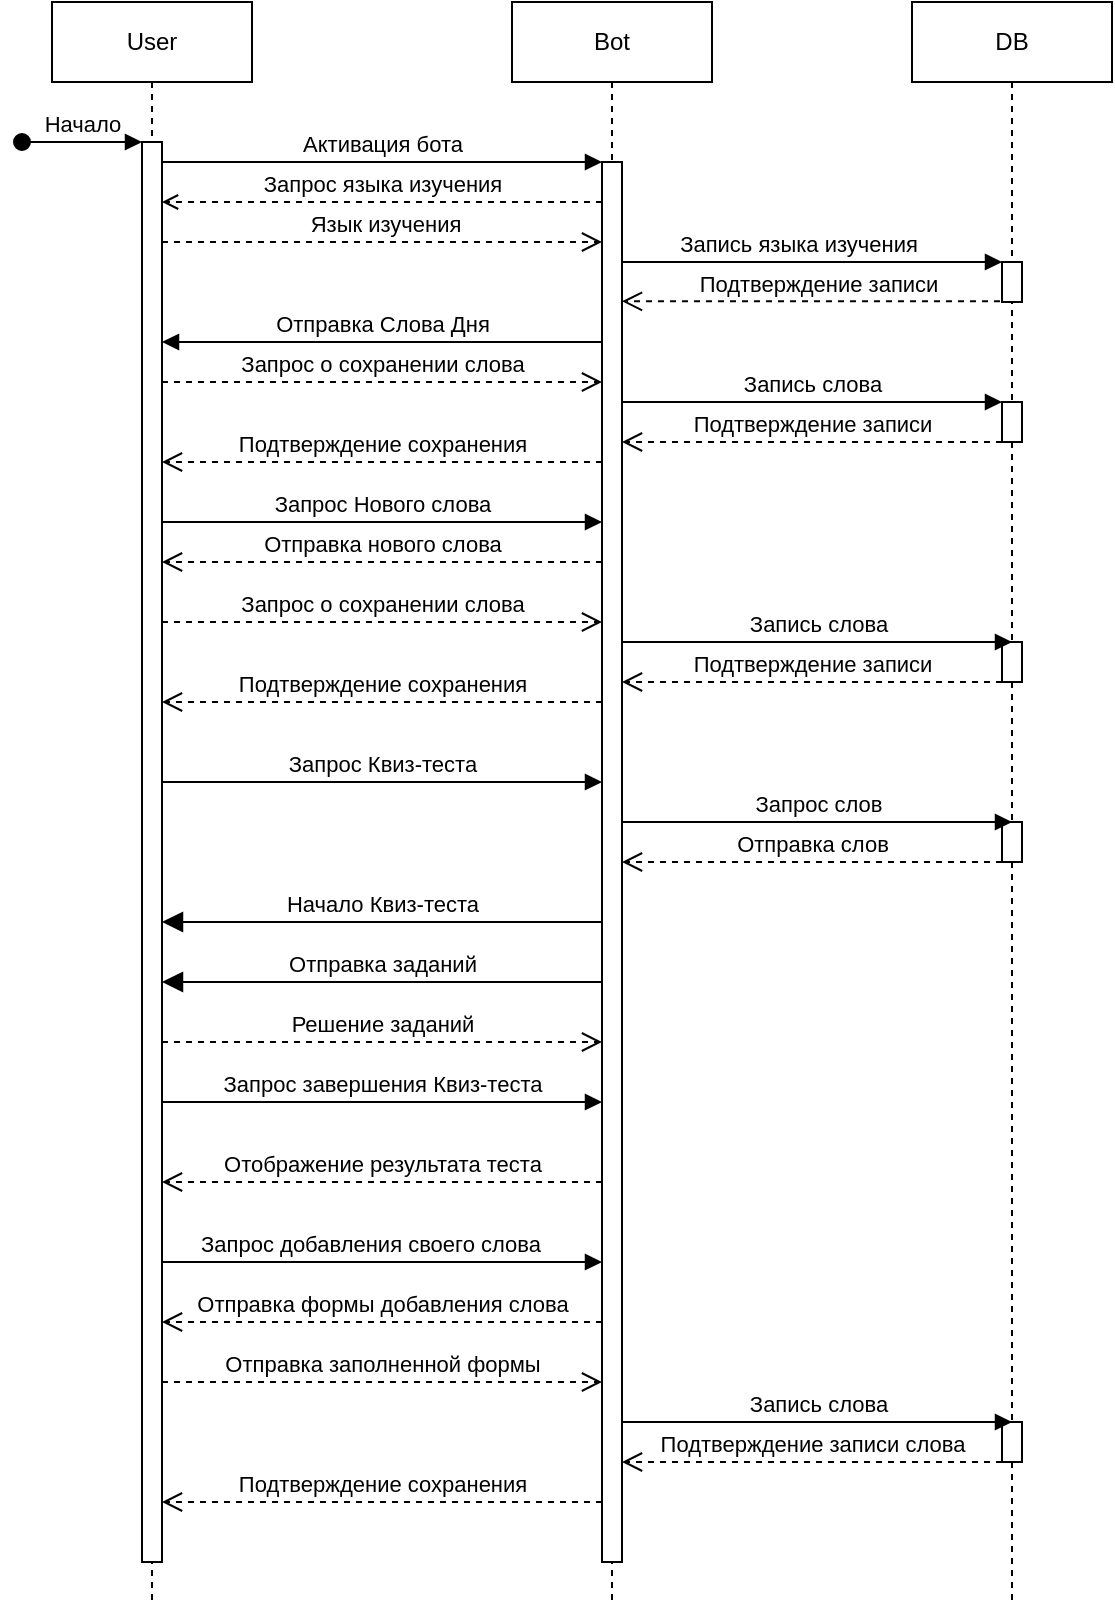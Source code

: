 <mxfile version="22.0.0" type="device">
  <diagram name="Page-1" id="2YBvvXClWsGukQMizWep">
    <mxGraphModel dx="514" dy="463" grid="1" gridSize="10" guides="1" tooltips="1" connect="1" arrows="1" fold="1" page="1" pageScale="1" pageWidth="850" pageHeight="1100" math="0" shadow="0">
      <root>
        <mxCell id="0" />
        <mxCell id="1" parent="0" />
        <mxCell id="aM9ryv3xv72pqoxQDRHE-1" value="User" style="shape=umlLifeline;perimeter=lifelinePerimeter;whiteSpace=wrap;html=1;container=0;dropTarget=0;collapsible=0;recursiveResize=0;outlineConnect=0;portConstraint=eastwest;newEdgeStyle={&quot;edgeStyle&quot;:&quot;elbowEdgeStyle&quot;,&quot;elbow&quot;:&quot;vertical&quot;,&quot;curved&quot;:0,&quot;rounded&quot;:0};" parent="1" vertex="1">
          <mxGeometry x="40" y="40" width="100" height="800" as="geometry" />
        </mxCell>
        <mxCell id="aM9ryv3xv72pqoxQDRHE-2" value="" style="html=1;points=[];perimeter=orthogonalPerimeter;outlineConnect=0;targetShapes=umlLifeline;portConstraint=eastwest;newEdgeStyle={&quot;edgeStyle&quot;:&quot;elbowEdgeStyle&quot;,&quot;elbow&quot;:&quot;vertical&quot;,&quot;curved&quot;:0,&quot;rounded&quot;:0};" parent="aM9ryv3xv72pqoxQDRHE-1" vertex="1">
          <mxGeometry x="45" y="70" width="10" height="710" as="geometry" />
        </mxCell>
        <mxCell id="aM9ryv3xv72pqoxQDRHE-3" value="Начало" style="html=1;verticalAlign=bottom;startArrow=oval;endArrow=block;startSize=8;edgeStyle=elbowEdgeStyle;elbow=vertical;curved=0;rounded=0;" parent="aM9ryv3xv72pqoxQDRHE-1" target="aM9ryv3xv72pqoxQDRHE-2" edge="1">
          <mxGeometry relative="1" as="geometry">
            <mxPoint x="-15" y="70" as="sourcePoint" />
          </mxGeometry>
        </mxCell>
        <mxCell id="aM9ryv3xv72pqoxQDRHE-5" value="Bot" style="shape=umlLifeline;perimeter=lifelinePerimeter;whiteSpace=wrap;html=1;container=0;dropTarget=0;collapsible=0;recursiveResize=0;outlineConnect=0;portConstraint=eastwest;newEdgeStyle={&quot;edgeStyle&quot;:&quot;elbowEdgeStyle&quot;,&quot;elbow&quot;:&quot;vertical&quot;,&quot;curved&quot;:0,&quot;rounded&quot;:0};" parent="1" vertex="1">
          <mxGeometry x="270" y="40" width="100" height="800" as="geometry" />
        </mxCell>
        <mxCell id="aM9ryv3xv72pqoxQDRHE-6" value="" style="html=1;points=[];perimeter=orthogonalPerimeter;outlineConnect=0;targetShapes=umlLifeline;portConstraint=eastwest;newEdgeStyle={&quot;edgeStyle&quot;:&quot;elbowEdgeStyle&quot;,&quot;elbow&quot;:&quot;vertical&quot;,&quot;curved&quot;:0,&quot;rounded&quot;:0};" parent="aM9ryv3xv72pqoxQDRHE-5" vertex="1">
          <mxGeometry x="45" y="80" width="10" height="700" as="geometry" />
        </mxCell>
        <mxCell id="aM9ryv3xv72pqoxQDRHE-7" value="Активация бота" style="html=1;verticalAlign=bottom;endArrow=block;edgeStyle=elbowEdgeStyle;elbow=vertical;curved=0;rounded=0;" parent="1" source="aM9ryv3xv72pqoxQDRHE-2" target="aM9ryv3xv72pqoxQDRHE-6" edge="1">
          <mxGeometry relative="1" as="geometry">
            <mxPoint x="195" y="130" as="sourcePoint" />
            <Array as="points">
              <mxPoint x="180" y="120" />
            </Array>
          </mxGeometry>
        </mxCell>
        <mxCell id="aM9ryv3xv72pqoxQDRHE-8" value="Подтверждение записи" style="html=1;verticalAlign=bottom;endArrow=open;dashed=1;endSize=8;edgeStyle=elbowEdgeStyle;elbow=vertical;curved=0;rounded=0;exitX=0.5;exitY=0.983;exitDx=0;exitDy=0;exitPerimeter=0;" parent="1" source="IaazxQ_HQGSogyqd4juv-2" target="aM9ryv3xv72pqoxQDRHE-6" edge="1">
          <mxGeometry relative="1" as="geometry">
            <mxPoint x="270" y="189.66" as="targetPoint" />
            <Array as="points">
              <mxPoint x="365" y="189.66" />
            </Array>
            <mxPoint x="440" y="189.66" as="sourcePoint" />
          </mxGeometry>
        </mxCell>
        <mxCell id="aM9ryv3xv72pqoxQDRHE-9" value="Запрос языка изучения" style="html=1;verticalAlign=bottom;endArrow=open;edgeStyle=elbowEdgeStyle;elbow=vertical;curved=0;rounded=0;dashed=1;endFill=0;" parent="1" source="aM9ryv3xv72pqoxQDRHE-6" target="aM9ryv3xv72pqoxQDRHE-2" edge="1">
          <mxGeometry relative="1" as="geometry">
            <mxPoint x="175" y="160" as="sourcePoint" />
            <Array as="points">
              <mxPoint x="190" y="140" />
            </Array>
            <mxPoint x="100" y="160" as="targetPoint" />
          </mxGeometry>
        </mxCell>
        <mxCell id="aM9ryv3xv72pqoxQDRHE-10" value="&amp;nbsp;Язык изучения" style="html=1;verticalAlign=bottom;endArrow=open;dashed=1;endSize=8;edgeStyle=elbowEdgeStyle;elbow=vertical;curved=0;rounded=0;" parent="1" source="aM9ryv3xv72pqoxQDRHE-2" target="aM9ryv3xv72pqoxQDRHE-6" edge="1">
          <mxGeometry relative="1" as="geometry">
            <mxPoint x="265" y="160" as="targetPoint" />
            <Array as="points">
              <mxPoint x="180" y="160" />
            </Array>
            <mxPoint x="100" y="160" as="sourcePoint" />
          </mxGeometry>
        </mxCell>
        <mxCell id="IaazxQ_HQGSogyqd4juv-1" value="DB" style="shape=umlLifeline;perimeter=lifelinePerimeter;whiteSpace=wrap;html=1;container=0;dropTarget=0;collapsible=0;recursiveResize=0;outlineConnect=0;portConstraint=eastwest;newEdgeStyle={&quot;edgeStyle&quot;:&quot;elbowEdgeStyle&quot;,&quot;elbow&quot;:&quot;vertical&quot;,&quot;curved&quot;:0,&quot;rounded&quot;:0};" vertex="1" parent="1">
          <mxGeometry x="470" y="40" width="100" height="800" as="geometry" />
        </mxCell>
        <mxCell id="IaazxQ_HQGSogyqd4juv-2" value="" style="html=1;points=[];perimeter=orthogonalPerimeter;outlineConnect=0;targetShapes=umlLifeline;portConstraint=eastwest;newEdgeStyle={&quot;edgeStyle&quot;:&quot;elbowEdgeStyle&quot;,&quot;elbow&quot;:&quot;vertical&quot;,&quot;curved&quot;:0,&quot;rounded&quot;:0};" vertex="1" parent="IaazxQ_HQGSogyqd4juv-1">
          <mxGeometry x="45" y="130" width="10" height="20" as="geometry" />
        </mxCell>
        <mxCell id="IaazxQ_HQGSogyqd4juv-8" value="" style="html=1;points=[];perimeter=orthogonalPerimeter;outlineConnect=0;targetShapes=umlLifeline;portConstraint=eastwest;newEdgeStyle={&quot;edgeStyle&quot;:&quot;elbowEdgeStyle&quot;,&quot;elbow&quot;:&quot;vertical&quot;,&quot;curved&quot;:0,&quot;rounded&quot;:0};" vertex="1" parent="IaazxQ_HQGSogyqd4juv-1">
          <mxGeometry x="45" y="200" width="10" height="20" as="geometry" />
        </mxCell>
        <mxCell id="IaazxQ_HQGSogyqd4juv-17" value="" style="html=1;points=[];perimeter=orthogonalPerimeter;outlineConnect=0;targetShapes=umlLifeline;portConstraint=eastwest;newEdgeStyle={&quot;edgeStyle&quot;:&quot;elbowEdgeStyle&quot;,&quot;elbow&quot;:&quot;vertical&quot;,&quot;curved&quot;:0,&quot;rounded&quot;:0};" vertex="1" parent="IaazxQ_HQGSogyqd4juv-1">
          <mxGeometry x="45" y="320" width="10" height="20" as="geometry" />
        </mxCell>
        <mxCell id="IaazxQ_HQGSogyqd4juv-18" value="Запись слова" style="html=1;verticalAlign=bottom;endArrow=block;edgeStyle=elbowEdgeStyle;elbow=vertical;curved=0;rounded=0;" edge="1" parent="IaazxQ_HQGSogyqd4juv-1" source="aM9ryv3xv72pqoxQDRHE-6">
          <mxGeometry relative="1" as="geometry">
            <mxPoint x="-125" y="320" as="sourcePoint" />
            <Array as="points">
              <mxPoint x="-35" y="320" />
            </Array>
            <mxPoint x="50" y="320" as="targetPoint" />
          </mxGeometry>
        </mxCell>
        <mxCell id="IaazxQ_HQGSogyqd4juv-29" value="" style="html=1;points=[];perimeter=orthogonalPerimeter;outlineConnect=0;targetShapes=umlLifeline;portConstraint=eastwest;newEdgeStyle={&quot;edgeStyle&quot;:&quot;elbowEdgeStyle&quot;,&quot;elbow&quot;:&quot;vertical&quot;,&quot;curved&quot;:0,&quot;rounded&quot;:0};" vertex="1" parent="IaazxQ_HQGSogyqd4juv-1">
          <mxGeometry x="45" y="410" width="10" height="20" as="geometry" />
        </mxCell>
        <mxCell id="IaazxQ_HQGSogyqd4juv-30" value="Запрос слов" style="html=1;verticalAlign=bottom;endArrow=block;edgeStyle=elbowEdgeStyle;elbow=vertical;curved=0;rounded=0;" edge="1" parent="IaazxQ_HQGSogyqd4juv-1" source="aM9ryv3xv72pqoxQDRHE-6">
          <mxGeometry relative="1" as="geometry">
            <mxPoint x="-125" y="410" as="sourcePoint" />
            <Array as="points">
              <mxPoint x="-35" y="410" />
            </Array>
            <mxPoint x="50" y="410" as="targetPoint" />
          </mxGeometry>
        </mxCell>
        <mxCell id="IaazxQ_HQGSogyqd4juv-43" value="" style="html=1;points=[];perimeter=orthogonalPerimeter;outlineConnect=0;targetShapes=umlLifeline;portConstraint=eastwest;newEdgeStyle={&quot;edgeStyle&quot;:&quot;elbowEdgeStyle&quot;,&quot;elbow&quot;:&quot;vertical&quot;,&quot;curved&quot;:0,&quot;rounded&quot;:0};" vertex="1" parent="IaazxQ_HQGSogyqd4juv-1">
          <mxGeometry x="45" y="710" width="10" height="20" as="geometry" />
        </mxCell>
        <mxCell id="IaazxQ_HQGSogyqd4juv-44" value="Запись слова" style="html=1;verticalAlign=bottom;endArrow=block;edgeStyle=elbowEdgeStyle;elbow=vertical;curved=0;rounded=0;" edge="1" parent="IaazxQ_HQGSogyqd4juv-1">
          <mxGeometry relative="1" as="geometry">
            <mxPoint x="-145" y="710" as="sourcePoint" />
            <Array as="points">
              <mxPoint x="-35" y="710" />
            </Array>
            <mxPoint x="50" y="710" as="targetPoint" />
          </mxGeometry>
        </mxCell>
        <mxCell id="IaazxQ_HQGSogyqd4juv-45" value="Подтверждение записи слова" style="html=1;verticalAlign=bottom;endArrow=open;dashed=1;endSize=8;edgeStyle=elbowEdgeStyle;elbow=vertical;curved=0;rounded=0;" edge="1" parent="IaazxQ_HQGSogyqd4juv-1" source="IaazxQ_HQGSogyqd4juv-43">
          <mxGeometry relative="1" as="geometry">
            <mxPoint x="-145" y="730" as="targetPoint" />
            <Array as="points">
              <mxPoint x="-40" y="730" />
            </Array>
            <mxPoint x="45" y="730.34" as="sourcePoint" />
          </mxGeometry>
        </mxCell>
        <mxCell id="IaazxQ_HQGSogyqd4juv-4" value="Запись языка изучения" style="html=1;verticalAlign=bottom;endArrow=block;edgeStyle=elbowEdgeStyle;elbow=vertical;curved=0;rounded=0;" edge="1" parent="1" source="aM9ryv3xv72pqoxQDRHE-6" target="IaazxQ_HQGSogyqd4juv-2">
          <mxGeometry x="-0.077" relative="1" as="geometry">
            <mxPoint x="280" y="170" as="sourcePoint" />
            <Array as="points">
              <mxPoint x="365" y="170" />
            </Array>
            <mxPoint x="410" y="170" as="targetPoint" />
            <mxPoint as="offset" />
          </mxGeometry>
        </mxCell>
        <mxCell id="IaazxQ_HQGSogyqd4juv-5" value="Запись слова" style="html=1;verticalAlign=bottom;endArrow=block;edgeStyle=elbowEdgeStyle;elbow=vertical;curved=0;rounded=0;" edge="1" parent="1" source="aM9ryv3xv72pqoxQDRHE-6" target="IaazxQ_HQGSogyqd4juv-8">
          <mxGeometry relative="1" as="geometry">
            <mxPoint x="280" y="240" as="sourcePoint" />
            <Array as="points">
              <mxPoint x="365" y="240" />
            </Array>
            <mxPoint x="450" y="240" as="targetPoint" />
          </mxGeometry>
        </mxCell>
        <mxCell id="IaazxQ_HQGSogyqd4juv-6" value="Отправка Слова Дня" style="html=1;verticalAlign=bottom;endArrow=block;edgeStyle=elbowEdgeStyle;elbow=vertical;curved=0;rounded=0;endFill=1;" edge="1" parent="1" source="aM9ryv3xv72pqoxQDRHE-6" target="aM9ryv3xv72pqoxQDRHE-2">
          <mxGeometry relative="1" as="geometry">
            <mxPoint x="270" y="210" as="sourcePoint" />
            <Array as="points">
              <mxPoint x="195" y="210" />
            </Array>
            <mxPoint x="100" y="210" as="targetPoint" />
          </mxGeometry>
        </mxCell>
        <mxCell id="IaazxQ_HQGSogyqd4juv-7" value="Запрос о сохранении слова" style="html=1;verticalAlign=bottom;endArrow=open;dashed=1;endSize=8;edgeStyle=elbowEdgeStyle;elbow=vertical;curved=0;rounded=0;" edge="1" parent="1" source="aM9ryv3xv72pqoxQDRHE-2" target="aM9ryv3xv72pqoxQDRHE-6">
          <mxGeometry relative="1" as="geometry">
            <mxPoint x="270" y="230" as="targetPoint" />
            <Array as="points">
              <mxPoint x="185" y="230" />
            </Array>
            <mxPoint x="100" y="230" as="sourcePoint" />
          </mxGeometry>
        </mxCell>
        <mxCell id="IaazxQ_HQGSogyqd4juv-9" value="Подтверждение записи" style="html=1;verticalAlign=bottom;endArrow=open;dashed=1;endSize=8;edgeStyle=elbowEdgeStyle;elbow=vertical;curved=0;rounded=0;" edge="1" parent="1" source="IaazxQ_HQGSogyqd4juv-8" target="aM9ryv3xv72pqoxQDRHE-6">
          <mxGeometry relative="1" as="geometry">
            <mxPoint x="270" y="260.34" as="targetPoint" />
            <Array as="points">
              <mxPoint x="360" y="260" />
            </Array>
            <mxPoint x="445" y="260.34" as="sourcePoint" />
          </mxGeometry>
        </mxCell>
        <mxCell id="IaazxQ_HQGSogyqd4juv-11" value="Запрос Нового слова" style="html=1;verticalAlign=bottom;endArrow=block;edgeStyle=elbowEdgeStyle;elbow=vertical;curved=0;rounded=0;" edge="1" parent="1" target="aM9ryv3xv72pqoxQDRHE-6">
          <mxGeometry relative="1" as="geometry">
            <mxPoint x="95" y="300" as="sourcePoint" />
            <Array as="points">
              <mxPoint x="175" y="300" />
            </Array>
            <mxPoint x="265" y="300" as="targetPoint" />
          </mxGeometry>
        </mxCell>
        <mxCell id="IaazxQ_HQGSogyqd4juv-12" value="Отправка нового слова" style="html=1;verticalAlign=bottom;endArrow=open;dashed=1;endSize=8;edgeStyle=elbowEdgeStyle;elbow=vertical;curved=0;rounded=0;" edge="1" parent="1" source="aM9ryv3xv72pqoxQDRHE-6">
          <mxGeometry relative="1" as="geometry">
            <mxPoint x="95" y="320" as="targetPoint" />
            <Array as="points">
              <mxPoint x="180" y="320" />
            </Array>
            <mxPoint x="265" y="320" as="sourcePoint" />
          </mxGeometry>
        </mxCell>
        <mxCell id="IaazxQ_HQGSogyqd4juv-13" value="Запрос о сохранении слова" style="html=1;verticalAlign=bottom;endArrow=open;dashed=1;endSize=8;edgeStyle=elbowEdgeStyle;elbow=vertical;curved=0;rounded=0;" edge="1" parent="1" target="aM9ryv3xv72pqoxQDRHE-6">
          <mxGeometry relative="1" as="geometry">
            <mxPoint x="265" y="350" as="targetPoint" />
            <Array as="points">
              <mxPoint x="190" y="350" />
            </Array>
            <mxPoint x="95" y="350" as="sourcePoint" />
          </mxGeometry>
        </mxCell>
        <mxCell id="IaazxQ_HQGSogyqd4juv-20" value="Подтверждение сохранения" style="html=1;verticalAlign=bottom;endArrow=open;dashed=1;endSize=8;edgeStyle=elbowEdgeStyle;elbow=vertical;curved=0;rounded=0;" edge="1" parent="1" source="aM9ryv3xv72pqoxQDRHE-6" target="aM9ryv3xv72pqoxQDRHE-2">
          <mxGeometry relative="1" as="geometry">
            <mxPoint x="100" y="270" as="targetPoint" />
            <Array as="points">
              <mxPoint x="185" y="270" />
            </Array>
            <mxPoint x="270" y="270" as="sourcePoint" />
          </mxGeometry>
        </mxCell>
        <mxCell id="IaazxQ_HQGSogyqd4juv-21" value="Подтверждение сохранения" style="html=1;verticalAlign=bottom;endArrow=open;dashed=1;endSize=8;edgeStyle=elbowEdgeStyle;elbow=vertical;curved=0;rounded=0;" edge="1" parent="1" source="aM9ryv3xv72pqoxQDRHE-6" target="aM9ryv3xv72pqoxQDRHE-2">
          <mxGeometry relative="1" as="geometry">
            <mxPoint x="90" y="390" as="targetPoint" />
            <Array as="points">
              <mxPoint x="180" y="390" />
            </Array>
            <mxPoint x="260" y="390" as="sourcePoint" />
          </mxGeometry>
        </mxCell>
        <mxCell id="IaazxQ_HQGSogyqd4juv-22" value="Запрос Квиз-теста" style="html=1;verticalAlign=bottom;endArrow=block;edgeStyle=elbowEdgeStyle;elbow=vertical;curved=0;rounded=0;" edge="1" parent="1" source="aM9ryv3xv72pqoxQDRHE-2" target="aM9ryv3xv72pqoxQDRHE-6">
          <mxGeometry relative="1" as="geometry">
            <mxPoint x="100" y="430" as="sourcePoint" />
            <Array as="points">
              <mxPoint x="180" y="430" />
            </Array>
            <mxPoint x="270" y="430" as="targetPoint" />
          </mxGeometry>
        </mxCell>
        <mxCell id="IaazxQ_HQGSogyqd4juv-32" value="Начало Квиз-теста" style="html=1;verticalAlign=bottom;endArrow=block;endSize=8;edgeStyle=elbowEdgeStyle;elbow=vertical;curved=0;rounded=0;endFill=1;" edge="1" parent="1" source="aM9ryv3xv72pqoxQDRHE-6">
          <mxGeometry relative="1" as="geometry">
            <mxPoint x="95" y="500" as="targetPoint" />
            <Array as="points">
              <mxPoint x="180" y="500" />
            </Array>
            <mxPoint x="265" y="500" as="sourcePoint" />
          </mxGeometry>
        </mxCell>
        <mxCell id="IaazxQ_HQGSogyqd4juv-33" value="Решение заданий" style="html=1;verticalAlign=bottom;endArrow=open;dashed=1;endSize=8;edgeStyle=elbowEdgeStyle;elbow=vertical;curved=0;rounded=0;" edge="1" parent="1" target="aM9ryv3xv72pqoxQDRHE-6">
          <mxGeometry relative="1" as="geometry">
            <mxPoint x="265" y="560" as="targetPoint" />
            <Array as="points">
              <mxPoint x="190" y="560" />
            </Array>
            <mxPoint x="95" y="560" as="sourcePoint" />
          </mxGeometry>
        </mxCell>
        <mxCell id="IaazxQ_HQGSogyqd4juv-34" value="Отображение результата теста" style="html=1;verticalAlign=bottom;endArrow=open;dashed=1;endSize=8;edgeStyle=elbowEdgeStyle;elbow=vertical;curved=0;rounded=0;" edge="1" parent="1" source="aM9ryv3xv72pqoxQDRHE-6">
          <mxGeometry relative="1" as="geometry">
            <mxPoint x="95" y="630" as="targetPoint" />
            <Array as="points">
              <mxPoint x="180" y="630" />
            </Array>
            <mxPoint x="270" y="630" as="sourcePoint" />
          </mxGeometry>
        </mxCell>
        <mxCell id="IaazxQ_HQGSogyqd4juv-35" value="Отправка заданий" style="html=1;verticalAlign=bottom;endArrow=block;endSize=8;edgeStyle=elbowEdgeStyle;elbow=vertical;curved=0;rounded=0;endFill=1;" edge="1" parent="1" source="aM9ryv3xv72pqoxQDRHE-6">
          <mxGeometry relative="1" as="geometry">
            <mxPoint x="95" y="530" as="targetPoint" />
            <Array as="points">
              <mxPoint x="175" y="530" />
            </Array>
            <mxPoint x="265" y="530" as="sourcePoint" />
          </mxGeometry>
        </mxCell>
        <mxCell id="IaazxQ_HQGSogyqd4juv-37" value="Запрос завершения Квиз-теста" style="html=1;verticalAlign=bottom;endArrow=block;edgeStyle=elbowEdgeStyle;elbow=vertical;curved=0;rounded=0;" edge="1" parent="1" target="aM9ryv3xv72pqoxQDRHE-6">
          <mxGeometry relative="1" as="geometry">
            <mxPoint x="95" y="590" as="sourcePoint" />
            <Array as="points">
              <mxPoint x="185" y="590" />
            </Array>
            <mxPoint x="265" y="590" as="targetPoint" />
          </mxGeometry>
        </mxCell>
        <mxCell id="IaazxQ_HQGSogyqd4juv-19" value="Подтверждение записи" style="html=1;verticalAlign=bottom;endArrow=open;dashed=1;endSize=8;edgeStyle=elbowEdgeStyle;elbow=vertical;curved=0;rounded=0;" edge="1" parent="1" source="IaazxQ_HQGSogyqd4juv-17" target="aM9ryv3xv72pqoxQDRHE-6">
          <mxGeometry relative="1" as="geometry">
            <mxPoint x="315" y="380" as="targetPoint" />
            <Array as="points">
              <mxPoint x="400" y="380" />
            </Array>
            <mxPoint x="485" y="380.34" as="sourcePoint" />
          </mxGeometry>
        </mxCell>
        <mxCell id="IaazxQ_HQGSogyqd4juv-31" value="Отправка слов" style="html=1;verticalAlign=bottom;endArrow=open;dashed=1;endSize=8;edgeStyle=elbowEdgeStyle;elbow=vertical;curved=0;rounded=0;" edge="1" parent="1" source="IaazxQ_HQGSogyqd4juv-29" target="aM9ryv3xv72pqoxQDRHE-6">
          <mxGeometry relative="1" as="geometry">
            <mxPoint x="310" y="470" as="targetPoint" />
            <Array as="points">
              <mxPoint x="400" y="470" />
            </Array>
            <mxPoint x="485" y="470.34" as="sourcePoint" />
          </mxGeometry>
        </mxCell>
        <mxCell id="IaazxQ_HQGSogyqd4juv-40" value="Запрос добавления своего слова" style="html=1;verticalAlign=bottom;endArrow=block;edgeStyle=elbowEdgeStyle;elbow=vertical;curved=0;rounded=0;" edge="1" parent="1" source="aM9ryv3xv72pqoxQDRHE-2" target="aM9ryv3xv72pqoxQDRHE-6">
          <mxGeometry x="-0.053" relative="1" as="geometry">
            <mxPoint x="100" y="670" as="sourcePoint" />
            <Array as="points">
              <mxPoint x="185" y="670" />
            </Array>
            <mxPoint x="290" y="670" as="targetPoint" />
            <mxPoint as="offset" />
          </mxGeometry>
        </mxCell>
        <mxCell id="IaazxQ_HQGSogyqd4juv-41" value="Отправка формы добавления слова" style="html=1;verticalAlign=bottom;endArrow=open;dashed=1;endSize=8;edgeStyle=elbowEdgeStyle;elbow=vertical;curved=0;rounded=0;" edge="1" parent="1" source="aM9ryv3xv72pqoxQDRHE-6" target="aM9ryv3xv72pqoxQDRHE-2">
          <mxGeometry relative="1" as="geometry">
            <mxPoint x="100" y="700" as="targetPoint" />
            <Array as="points">
              <mxPoint x="185" y="700" />
            </Array>
            <mxPoint x="290" y="700" as="sourcePoint" />
          </mxGeometry>
        </mxCell>
        <mxCell id="IaazxQ_HQGSogyqd4juv-42" value="Отправка заполненной формы" style="html=1;verticalAlign=bottom;endArrow=open;dashed=1;endSize=8;edgeStyle=elbowEdgeStyle;elbow=vertical;curved=0;rounded=0;" edge="1" parent="1" source="aM9ryv3xv72pqoxQDRHE-2" target="aM9ryv3xv72pqoxQDRHE-6">
          <mxGeometry relative="1" as="geometry">
            <mxPoint x="290" y="730" as="targetPoint" />
            <Array as="points">
              <mxPoint x="195" y="730" />
            </Array>
            <mxPoint x="100" y="730" as="sourcePoint" />
          </mxGeometry>
        </mxCell>
        <mxCell id="IaazxQ_HQGSogyqd4juv-46" value="Подтверждение сохранения" style="html=1;verticalAlign=bottom;endArrow=open;dashed=1;endSize=8;edgeStyle=elbowEdgeStyle;elbow=vertical;curved=0;rounded=0;" edge="1" parent="1" source="aM9ryv3xv72pqoxQDRHE-6">
          <mxGeometry relative="1" as="geometry">
            <mxPoint x="95" y="790" as="targetPoint" />
            <Array as="points">
              <mxPoint x="185" y="790" />
            </Array>
            <mxPoint x="285.0" y="790" as="sourcePoint" />
          </mxGeometry>
        </mxCell>
      </root>
    </mxGraphModel>
  </diagram>
</mxfile>
